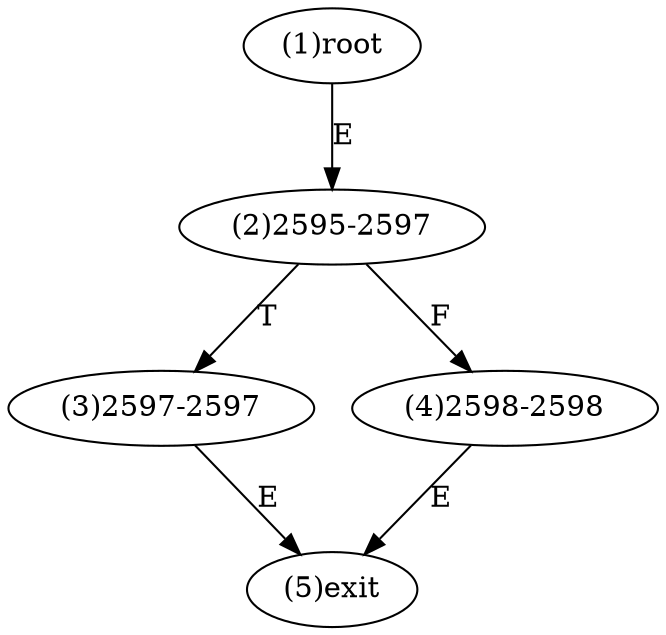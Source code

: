 digraph "" { 
1[ label="(1)root"];
2[ label="(2)2595-2597"];
3[ label="(3)2597-2597"];
4[ label="(4)2598-2598"];
5[ label="(5)exit"];
1->2[ label="E"];
2->4[ label="F"];
2->3[ label="T"];
3->5[ label="E"];
4->5[ label="E"];
}